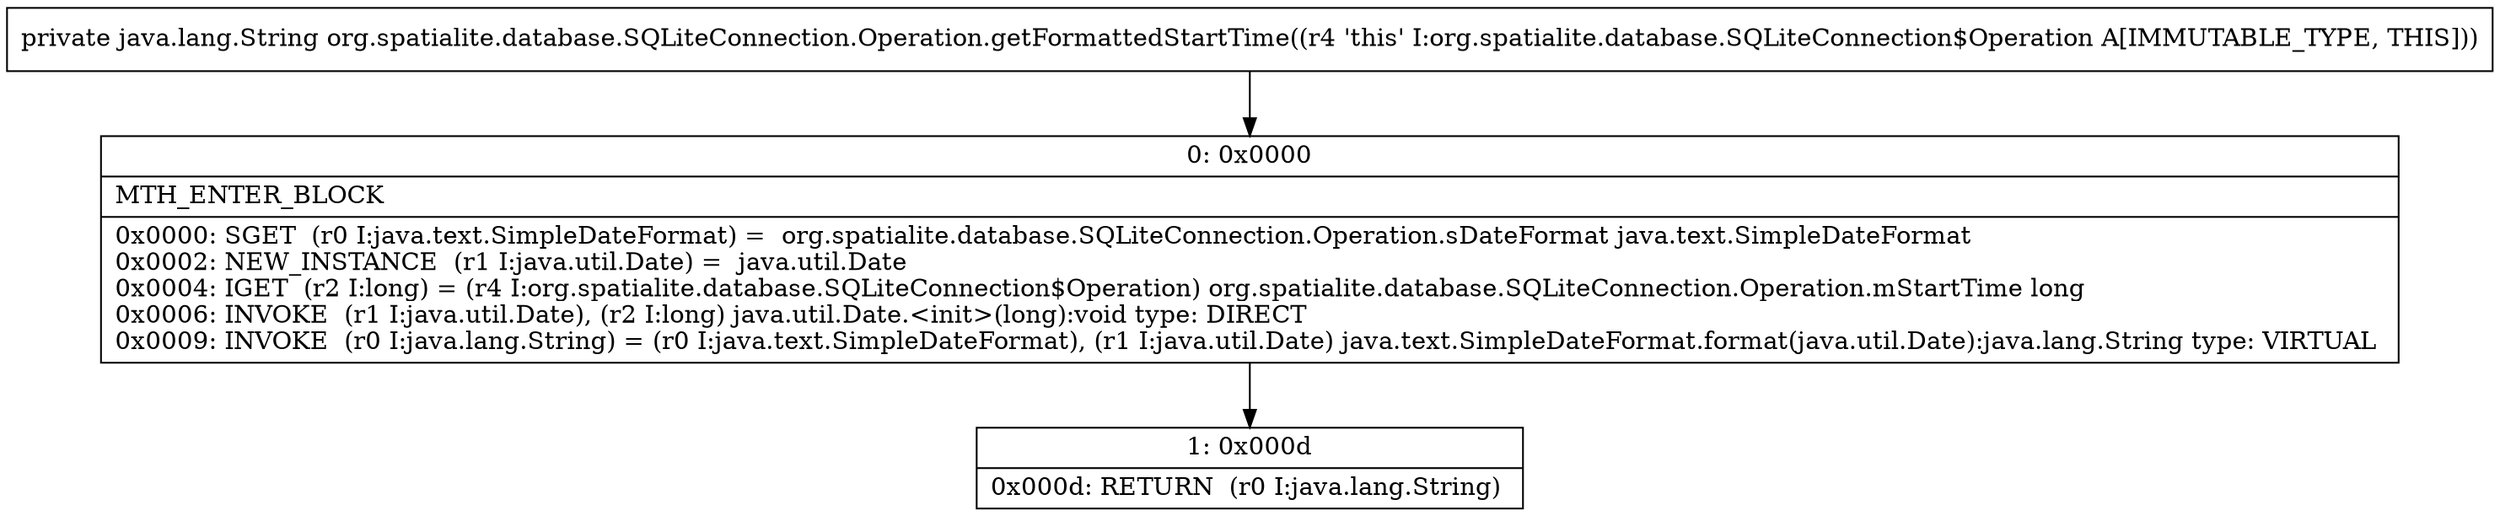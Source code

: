 digraph "CFG fororg.spatialite.database.SQLiteConnection.Operation.getFormattedStartTime()Ljava\/lang\/String;" {
Node_0 [shape=record,label="{0\:\ 0x0000|MTH_ENTER_BLOCK\l|0x0000: SGET  (r0 I:java.text.SimpleDateFormat) =  org.spatialite.database.SQLiteConnection.Operation.sDateFormat java.text.SimpleDateFormat \l0x0002: NEW_INSTANCE  (r1 I:java.util.Date) =  java.util.Date \l0x0004: IGET  (r2 I:long) = (r4 I:org.spatialite.database.SQLiteConnection$Operation) org.spatialite.database.SQLiteConnection.Operation.mStartTime long \l0x0006: INVOKE  (r1 I:java.util.Date), (r2 I:long) java.util.Date.\<init\>(long):void type: DIRECT \l0x0009: INVOKE  (r0 I:java.lang.String) = (r0 I:java.text.SimpleDateFormat), (r1 I:java.util.Date) java.text.SimpleDateFormat.format(java.util.Date):java.lang.String type: VIRTUAL \l}"];
Node_1 [shape=record,label="{1\:\ 0x000d|0x000d: RETURN  (r0 I:java.lang.String) \l}"];
MethodNode[shape=record,label="{private java.lang.String org.spatialite.database.SQLiteConnection.Operation.getFormattedStartTime((r4 'this' I:org.spatialite.database.SQLiteConnection$Operation A[IMMUTABLE_TYPE, THIS])) }"];
MethodNode -> Node_0;
Node_0 -> Node_1;
}

